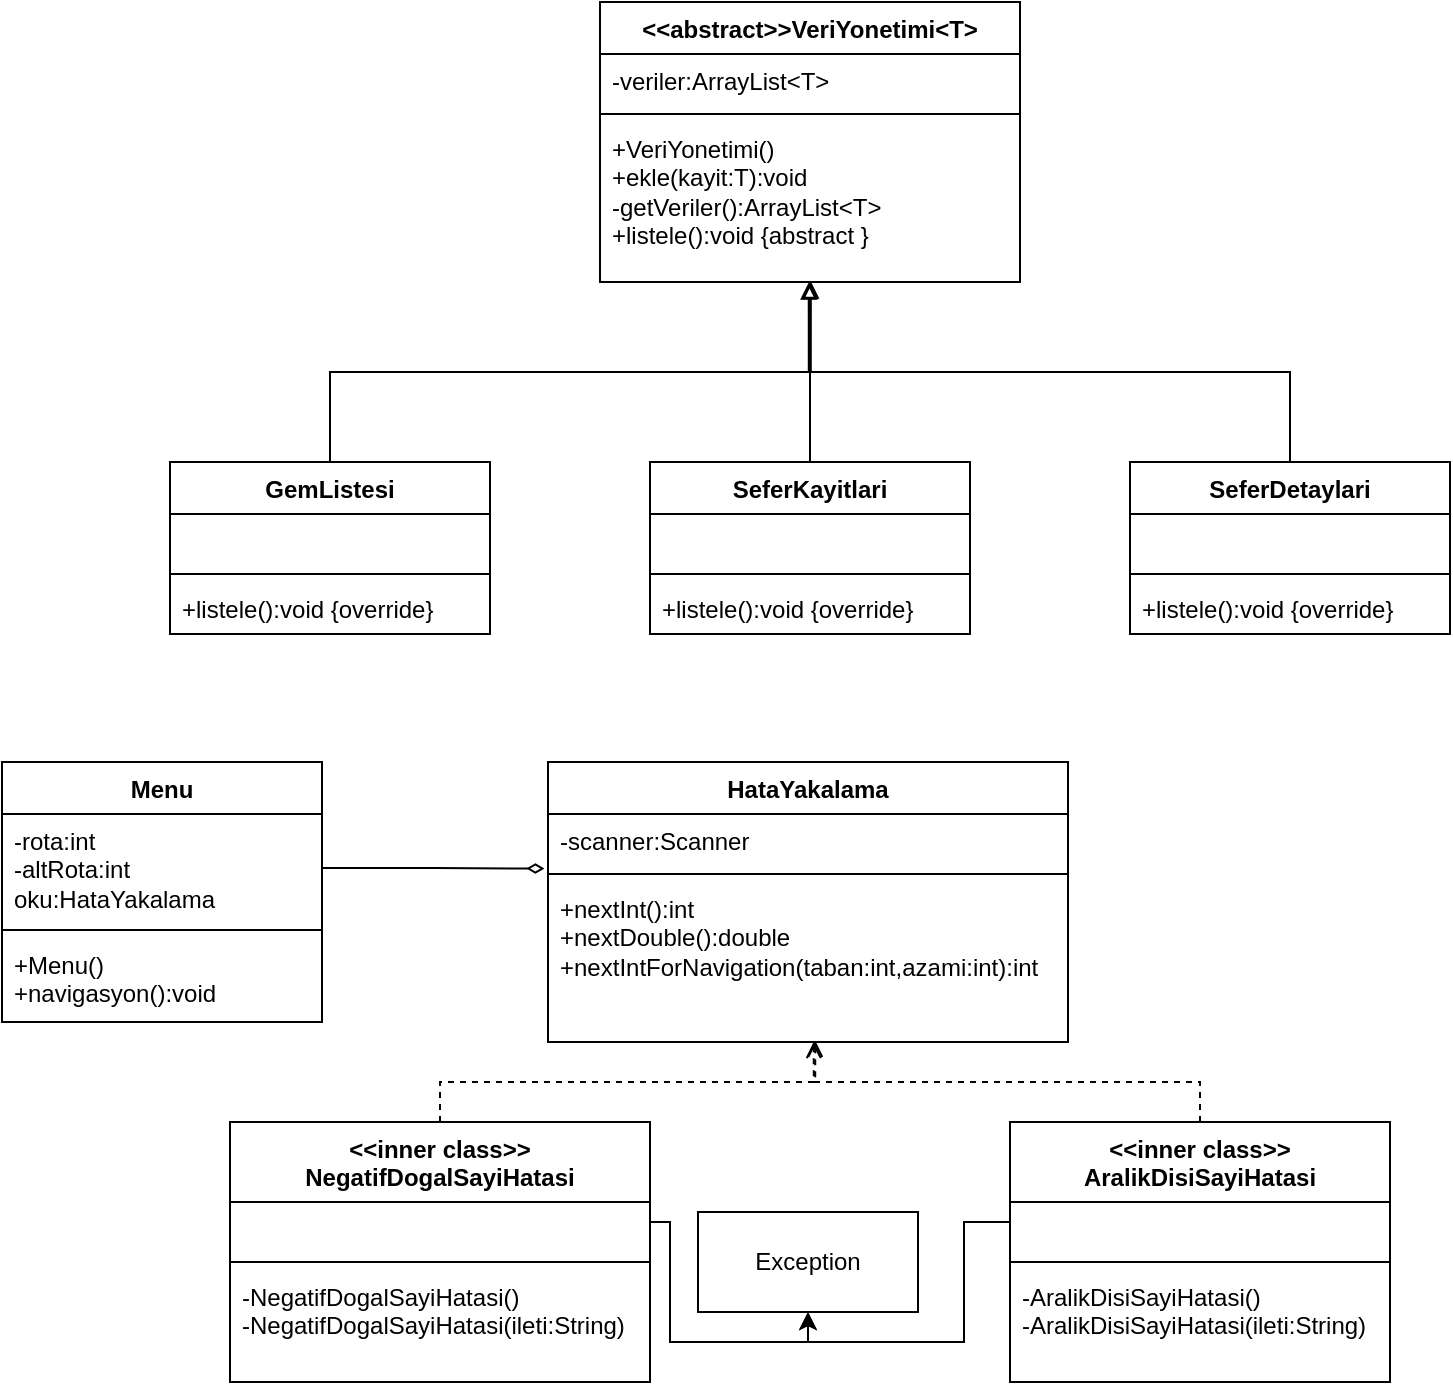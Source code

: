 <mxfile version="22.1.22" type="embed">
  <diagram name="Sayfa -1" id="8FEUg1hPgHObqFrD2J73">
    <mxGraphModel dx="512" dy="536" grid="1" gridSize="10" guides="1" tooltips="1" connect="1" arrows="1" fold="1" page="1" pageScale="1" pageWidth="827" pageHeight="1169" math="0" shadow="0">
      <root>
        <mxCell id="0" />
        <mxCell id="1" parent="0" />
        <mxCell id="QCwB58eIYd8fjo29DVfC-64" value="" style="group" parent="1" vertex="1" connectable="0">
          <mxGeometry x="94" y="10" width="640" height="316" as="geometry" />
        </mxCell>
        <mxCell id="QCwB58eIYd8fjo29DVfC-5" value="&lt;div&gt;&amp;lt;&amp;lt;abstract&amp;gt;&amp;gt;&lt;span style=&quot;background-color: initial;&quot;&gt;VeriYonetimi&amp;lt;T&amp;gt;&lt;/span&gt;&lt;/div&gt;" style="swimlane;fontStyle=1;align=center;verticalAlign=top;childLayout=stackLayout;horizontal=1;startSize=26;horizontalStack=0;resizeParent=1;resizeParentMax=0;resizeLast=0;collapsible=1;marginBottom=0;whiteSpace=wrap;html=1;" parent="QCwB58eIYd8fjo29DVfC-64" vertex="1">
          <mxGeometry x="215" width="210" height="140" as="geometry">
            <mxRectangle x="220" y="20" width="130" height="30" as="alternateBounds" />
          </mxGeometry>
        </mxCell>
        <mxCell id="QCwB58eIYd8fjo29DVfC-6" value="-veriler:ArrayList&amp;lt;T&amp;gt;&lt;div&gt;&lt;br&gt;&lt;/div&gt;" style="text;strokeColor=none;fillColor=none;align=left;verticalAlign=top;spacingLeft=4;spacingRight=4;overflow=hidden;rotatable=0;points=[[0,0.5],[1,0.5]];portConstraint=eastwest;whiteSpace=wrap;html=1;" parent="QCwB58eIYd8fjo29DVfC-5" vertex="1">
          <mxGeometry y="26" width="210" height="26" as="geometry" />
        </mxCell>
        <mxCell id="QCwB58eIYd8fjo29DVfC-7" value="" style="line;strokeWidth=1;fillColor=none;align=left;verticalAlign=middle;spacingTop=-1;spacingLeft=3;spacingRight=3;rotatable=0;labelPosition=right;points=[];portConstraint=eastwest;strokeColor=inherit;" parent="QCwB58eIYd8fjo29DVfC-5" vertex="1">
          <mxGeometry y="52" width="210" height="8" as="geometry" />
        </mxCell>
        <mxCell id="QCwB58eIYd8fjo29DVfC-8" value="&lt;div&gt;+VeriYonetimi()&lt;/div&gt;&lt;div&gt;+ekle(kayit:T):void&lt;/div&gt;&lt;div&gt;-getVeriler():ArrayList&amp;lt;T&amp;gt;&lt;/div&gt;+listele():void {abstract }" style="text;strokeColor=none;fillColor=none;align=left;verticalAlign=top;spacingLeft=4;spacingRight=4;overflow=hidden;rotatable=0;points=[[0,0.5],[1,0.5]];portConstraint=eastwest;whiteSpace=wrap;html=1;" parent="QCwB58eIYd8fjo29DVfC-5" vertex="1">
          <mxGeometry y="60" width="210" height="80" as="geometry" />
        </mxCell>
        <mxCell id="QCwB58eIYd8fjo29DVfC-21" value="" style="group" parent="QCwB58eIYd8fjo29DVfC-64" vertex="1" connectable="0">
          <mxGeometry y="230" width="640" height="86" as="geometry" />
        </mxCell>
        <mxCell id="QCwB58eIYd8fjo29DVfC-9" value="GemListesi" style="swimlane;fontStyle=1;align=center;verticalAlign=top;childLayout=stackLayout;horizontal=1;startSize=26;horizontalStack=0;resizeParent=1;resizeParentMax=0;resizeLast=0;collapsible=1;marginBottom=0;whiteSpace=wrap;html=1;" parent="QCwB58eIYd8fjo29DVfC-21" vertex="1">
          <mxGeometry width="160" height="86" as="geometry" />
        </mxCell>
        <mxCell id="QCwB58eIYd8fjo29DVfC-10" value="&amp;nbsp;" style="text;strokeColor=none;fillColor=none;align=left;verticalAlign=top;spacingLeft=4;spacingRight=4;overflow=hidden;rotatable=0;points=[[0,0.5],[1,0.5]];portConstraint=eastwest;whiteSpace=wrap;html=1;" parent="QCwB58eIYd8fjo29DVfC-9" vertex="1">
          <mxGeometry y="26" width="160" height="26" as="geometry" />
        </mxCell>
        <mxCell id="QCwB58eIYd8fjo29DVfC-11" value="" style="line;strokeWidth=1;fillColor=none;align=left;verticalAlign=middle;spacingTop=-1;spacingLeft=3;spacingRight=3;rotatable=0;labelPosition=right;points=[];portConstraint=eastwest;strokeColor=inherit;" parent="QCwB58eIYd8fjo29DVfC-9" vertex="1">
          <mxGeometry y="52" width="160" height="8" as="geometry" />
        </mxCell>
        <mxCell id="QCwB58eIYd8fjo29DVfC-12" value="+listele():void {override}" style="text;strokeColor=none;fillColor=none;align=left;verticalAlign=top;spacingLeft=4;spacingRight=4;overflow=hidden;rotatable=0;points=[[0,0.5],[1,0.5]];portConstraint=eastwest;whiteSpace=wrap;html=1;" parent="QCwB58eIYd8fjo29DVfC-9" vertex="1">
          <mxGeometry y="60" width="160" height="26" as="geometry" />
        </mxCell>
        <mxCell id="QCwB58eIYd8fjo29DVfC-13" value="SeferKayitlari" style="swimlane;fontStyle=1;align=center;verticalAlign=top;childLayout=stackLayout;horizontal=1;startSize=26;horizontalStack=0;resizeParent=1;resizeParentMax=0;resizeLast=0;collapsible=1;marginBottom=0;whiteSpace=wrap;html=1;" parent="QCwB58eIYd8fjo29DVfC-21" vertex="1">
          <mxGeometry x="240" width="160" height="86" as="geometry" />
        </mxCell>
        <mxCell id="QCwB58eIYd8fjo29DVfC-14" value="&amp;nbsp;" style="text;strokeColor=none;fillColor=none;align=left;verticalAlign=top;spacingLeft=4;spacingRight=4;overflow=hidden;rotatable=0;points=[[0,0.5],[1,0.5]];portConstraint=eastwest;whiteSpace=wrap;html=1;" parent="QCwB58eIYd8fjo29DVfC-13" vertex="1">
          <mxGeometry y="26" width="160" height="26" as="geometry" />
        </mxCell>
        <mxCell id="QCwB58eIYd8fjo29DVfC-15" value="" style="line;strokeWidth=1;fillColor=none;align=left;verticalAlign=middle;spacingTop=-1;spacingLeft=3;spacingRight=3;rotatable=0;labelPosition=right;points=[];portConstraint=eastwest;strokeColor=inherit;" parent="QCwB58eIYd8fjo29DVfC-13" vertex="1">
          <mxGeometry y="52" width="160" height="8" as="geometry" />
        </mxCell>
        <mxCell id="QCwB58eIYd8fjo29DVfC-16" value="+listele():void {override}" style="text;strokeColor=none;fillColor=none;align=left;verticalAlign=top;spacingLeft=4;spacingRight=4;overflow=hidden;rotatable=0;points=[[0,0.5],[1,0.5]];portConstraint=eastwest;whiteSpace=wrap;html=1;" parent="QCwB58eIYd8fjo29DVfC-13" vertex="1">
          <mxGeometry y="60" width="160" height="26" as="geometry" />
        </mxCell>
        <mxCell id="QCwB58eIYd8fjo29DVfC-17" value="SeferDetaylari" style="swimlane;fontStyle=1;align=center;verticalAlign=top;childLayout=stackLayout;horizontal=1;startSize=26;horizontalStack=0;resizeParent=1;resizeParentMax=0;resizeLast=0;collapsible=1;marginBottom=0;whiteSpace=wrap;html=1;" parent="QCwB58eIYd8fjo29DVfC-21" vertex="1">
          <mxGeometry x="480" width="160" height="86" as="geometry" />
        </mxCell>
        <mxCell id="QCwB58eIYd8fjo29DVfC-18" value="&amp;nbsp;" style="text;strokeColor=none;fillColor=none;align=left;verticalAlign=top;spacingLeft=4;spacingRight=4;overflow=hidden;rotatable=0;points=[[0,0.5],[1,0.5]];portConstraint=eastwest;whiteSpace=wrap;html=1;" parent="QCwB58eIYd8fjo29DVfC-17" vertex="1">
          <mxGeometry y="26" width="160" height="26" as="geometry" />
        </mxCell>
        <mxCell id="QCwB58eIYd8fjo29DVfC-19" value="" style="line;strokeWidth=1;fillColor=none;align=left;verticalAlign=middle;spacingTop=-1;spacingLeft=3;spacingRight=3;rotatable=0;labelPosition=right;points=[];portConstraint=eastwest;strokeColor=inherit;" parent="QCwB58eIYd8fjo29DVfC-17" vertex="1">
          <mxGeometry y="52" width="160" height="8" as="geometry" />
        </mxCell>
        <mxCell id="QCwB58eIYd8fjo29DVfC-20" value="+listele():void {override}" style="text;strokeColor=none;fillColor=none;align=left;verticalAlign=top;spacingLeft=4;spacingRight=4;overflow=hidden;rotatable=0;points=[[0,0.5],[1,0.5]];portConstraint=eastwest;whiteSpace=wrap;html=1;" parent="QCwB58eIYd8fjo29DVfC-17" vertex="1">
          <mxGeometry y="60" width="160" height="26" as="geometry" />
        </mxCell>
        <mxCell id="QCwB58eIYd8fjo29DVfC-24" style="rounded=0;orthogonalLoop=1;jettySize=auto;html=1;entryX=0.5;entryY=1;entryDx=0;entryDy=0;entryPerimeter=0;endArrow=block;endFill=0;edgeStyle=orthogonalEdgeStyle;" parent="QCwB58eIYd8fjo29DVfC-64" source="QCwB58eIYd8fjo29DVfC-13" target="QCwB58eIYd8fjo29DVfC-8" edge="1">
          <mxGeometry relative="1" as="geometry" />
        </mxCell>
        <mxCell id="QCwB58eIYd8fjo29DVfC-27" style="rounded=0;orthogonalLoop=1;jettySize=auto;html=1;entryX=0.497;entryY=1.003;entryDx=0;entryDy=0;entryPerimeter=0;endArrow=block;endFill=0;edgeStyle=orthogonalEdgeStyle;" parent="QCwB58eIYd8fjo29DVfC-64" source="QCwB58eIYd8fjo29DVfC-9" target="QCwB58eIYd8fjo29DVfC-8" edge="1">
          <mxGeometry relative="1" as="geometry" />
        </mxCell>
        <mxCell id="QCwB58eIYd8fjo29DVfC-28" style="rounded=0;orthogonalLoop=1;jettySize=auto;html=1;entryX=0.502;entryY=0.997;entryDx=0;entryDy=0;entryPerimeter=0;endArrow=block;endFill=0;edgeStyle=orthogonalEdgeStyle;" parent="QCwB58eIYd8fjo29DVfC-64" source="QCwB58eIYd8fjo29DVfC-17" target="QCwB58eIYd8fjo29DVfC-8" edge="1">
          <mxGeometry relative="1" as="geometry" />
        </mxCell>
        <mxCell id="QCwB58eIYd8fjo29DVfC-65" value="" style="group" parent="1" vertex="1" connectable="0">
          <mxGeometry x="124" y="390" width="580" height="310" as="geometry" />
        </mxCell>
        <mxCell id="QCwB58eIYd8fjo29DVfC-34" value="HataYakalama" style="swimlane;fontStyle=1;align=center;verticalAlign=top;childLayout=stackLayout;horizontal=1;startSize=26;horizontalStack=0;resizeParent=1;resizeParentMax=0;resizeLast=0;collapsible=1;marginBottom=0;whiteSpace=wrap;html=1;" parent="QCwB58eIYd8fjo29DVfC-65" vertex="1">
          <mxGeometry x="159" width="260" height="140" as="geometry" />
        </mxCell>
        <mxCell id="QCwB58eIYd8fjo29DVfC-35" value="-scanner:Scanner" style="text;strokeColor=none;fillColor=none;align=left;verticalAlign=top;spacingLeft=4;spacingRight=4;overflow=hidden;rotatable=0;points=[[0,0.5],[1,0.5]];portConstraint=eastwest;whiteSpace=wrap;html=1;" parent="QCwB58eIYd8fjo29DVfC-34" vertex="1">
          <mxGeometry y="26" width="260" height="26" as="geometry" />
        </mxCell>
        <mxCell id="QCwB58eIYd8fjo29DVfC-36" value="" style="line;strokeWidth=1;fillColor=none;align=left;verticalAlign=middle;spacingTop=-1;spacingLeft=3;spacingRight=3;rotatable=0;labelPosition=right;points=[];portConstraint=eastwest;strokeColor=inherit;" parent="QCwB58eIYd8fjo29DVfC-34" vertex="1">
          <mxGeometry y="52" width="260" height="8" as="geometry" />
        </mxCell>
        <mxCell id="QCwB58eIYd8fjo29DVfC-37" value="+nextInt():int&lt;div&gt;+nextDouble():double&lt;/div&gt;&lt;div&gt;+nextIntForNavigation(taban:int,azami:int):int&lt;/div&gt;" style="text;strokeColor=none;fillColor=none;align=left;verticalAlign=top;spacingLeft=4;spacingRight=4;overflow=hidden;rotatable=0;points=[[0,0.5],[1,0.5]];portConstraint=eastwest;whiteSpace=wrap;html=1;" parent="QCwB58eIYd8fjo29DVfC-34" vertex="1">
          <mxGeometry y="60" width="260" height="80" as="geometry" />
        </mxCell>
        <mxCell id="QCwB58eIYd8fjo29DVfC-49" value="Exception" style="html=1;whiteSpace=wrap;" parent="QCwB58eIYd8fjo29DVfC-65" vertex="1">
          <mxGeometry x="234" y="225" width="110" height="50" as="geometry" />
        </mxCell>
        <mxCell id="QCwB58eIYd8fjo29DVfC-50" value="&amp;lt;&amp;lt;inner class&amp;gt;&amp;gt;&lt;div&gt;NegatifDogalSayiHatasi&lt;/div&gt;" style="swimlane;fontStyle=1;align=center;verticalAlign=top;childLayout=stackLayout;horizontal=1;startSize=40;horizontalStack=0;resizeParent=1;resizeParentMax=0;resizeLast=0;collapsible=1;marginBottom=0;whiteSpace=wrap;html=1;" parent="QCwB58eIYd8fjo29DVfC-65" vertex="1">
          <mxGeometry y="180" width="210" height="130" as="geometry" />
        </mxCell>
        <mxCell id="QCwB58eIYd8fjo29DVfC-51" value="&amp;nbsp;" style="text;strokeColor=none;fillColor=none;align=left;verticalAlign=top;spacingLeft=4;spacingRight=4;overflow=hidden;rotatable=0;points=[[0,0.5],[1,0.5]];portConstraint=eastwest;whiteSpace=wrap;html=1;" parent="QCwB58eIYd8fjo29DVfC-50" vertex="1">
          <mxGeometry y="40" width="210" height="26" as="geometry" />
        </mxCell>
        <mxCell id="QCwB58eIYd8fjo29DVfC-52" value="" style="line;strokeWidth=1;fillColor=none;align=left;verticalAlign=middle;spacingTop=-1;spacingLeft=3;spacingRight=3;rotatable=0;labelPosition=right;points=[];portConstraint=eastwest;strokeColor=inherit;" parent="QCwB58eIYd8fjo29DVfC-50" vertex="1">
          <mxGeometry y="66" width="210" height="8" as="geometry" />
        </mxCell>
        <mxCell id="QCwB58eIYd8fjo29DVfC-53" value="-NegatifDogalSayiHatasi()&lt;div&gt;-NegatifDogalSayiHatasi(ileti:String)&lt;/div&gt;" style="text;strokeColor=none;fillColor=none;align=left;verticalAlign=top;spacingLeft=4;spacingRight=4;overflow=hidden;rotatable=0;points=[[0,0.5],[1,0.5]];portConstraint=eastwest;whiteSpace=wrap;html=1;" parent="QCwB58eIYd8fjo29DVfC-50" vertex="1">
          <mxGeometry y="74" width="210" height="56" as="geometry" />
        </mxCell>
        <mxCell id="QCwB58eIYd8fjo29DVfC-63" style="edgeStyle=orthogonalEdgeStyle;rounded=0;orthogonalLoop=1;jettySize=auto;html=1;entryX=0.5;entryY=1;entryDx=0;entryDy=0;" parent="QCwB58eIYd8fjo29DVfC-65" source="QCwB58eIYd8fjo29DVfC-54" target="QCwB58eIYd8fjo29DVfC-49" edge="1">
          <mxGeometry relative="1" as="geometry">
            <Array as="points">
              <mxPoint x="367" y="230" />
              <mxPoint x="367" y="290" />
              <mxPoint x="289" y="290" />
            </Array>
          </mxGeometry>
        </mxCell>
        <mxCell id="QCwB58eIYd8fjo29DVfC-54" value="&amp;lt;&amp;lt;inner class&amp;gt;&amp;gt;&lt;div&gt;AralikDisiSayiHatasi&lt;/div&gt;" style="swimlane;fontStyle=1;align=center;verticalAlign=top;childLayout=stackLayout;horizontal=1;startSize=40;horizontalStack=0;resizeParent=1;resizeParentMax=0;resizeLast=0;collapsible=1;marginBottom=0;whiteSpace=wrap;html=1;" parent="QCwB58eIYd8fjo29DVfC-65" vertex="1">
          <mxGeometry x="390" y="180" width="190" height="130" as="geometry" />
        </mxCell>
        <mxCell id="QCwB58eIYd8fjo29DVfC-55" value="&amp;nbsp;" style="text;strokeColor=none;fillColor=none;align=left;verticalAlign=top;spacingLeft=4;spacingRight=4;overflow=hidden;rotatable=0;points=[[0,0.5],[1,0.5]];portConstraint=eastwest;whiteSpace=wrap;html=1;" parent="QCwB58eIYd8fjo29DVfC-54" vertex="1">
          <mxGeometry y="40" width="190" height="26" as="geometry" />
        </mxCell>
        <mxCell id="QCwB58eIYd8fjo29DVfC-56" value="" style="line;strokeWidth=1;fillColor=none;align=left;verticalAlign=middle;spacingTop=-1;spacingLeft=3;spacingRight=3;rotatable=0;labelPosition=right;points=[];portConstraint=eastwest;strokeColor=inherit;" parent="QCwB58eIYd8fjo29DVfC-54" vertex="1">
          <mxGeometry y="66" width="190" height="8" as="geometry" />
        </mxCell>
        <mxCell id="QCwB58eIYd8fjo29DVfC-57" value="-AralikDisiSayiHatasi()&lt;div&gt;-AralikDisiSayiHatasi(ileti:String)&lt;div&gt;&lt;br&gt;&lt;/div&gt;&lt;/div&gt;" style="text;strokeColor=none;fillColor=none;align=left;verticalAlign=top;spacingLeft=4;spacingRight=4;overflow=hidden;rotatable=0;points=[[0,0.5],[1,0.5]];portConstraint=eastwest;whiteSpace=wrap;html=1;" parent="QCwB58eIYd8fjo29DVfC-54" vertex="1">
          <mxGeometry y="74" width="190" height="56" as="geometry" />
        </mxCell>
        <mxCell id="QCwB58eIYd8fjo29DVfC-60" style="edgeStyle=orthogonalEdgeStyle;rounded=0;orthogonalLoop=1;jettySize=auto;html=1;entryX=0.514;entryY=0.992;entryDx=0;entryDy=0;entryPerimeter=0;dashed=1;endArrow=open;endFill=0;" parent="QCwB58eIYd8fjo29DVfC-65" source="QCwB58eIYd8fjo29DVfC-50" target="QCwB58eIYd8fjo29DVfC-37" edge="1">
          <mxGeometry relative="1" as="geometry" />
        </mxCell>
        <mxCell id="QCwB58eIYd8fjo29DVfC-61" style="edgeStyle=orthogonalEdgeStyle;rounded=0;orthogonalLoop=1;jettySize=auto;html=1;entryX=0.511;entryY=0.999;entryDx=0;entryDy=0;entryPerimeter=0;dashed=1;endArrow=open;endFill=0;" parent="QCwB58eIYd8fjo29DVfC-65" source="QCwB58eIYd8fjo29DVfC-54" target="QCwB58eIYd8fjo29DVfC-37" edge="1">
          <mxGeometry relative="1" as="geometry" />
        </mxCell>
        <mxCell id="QCwB58eIYd8fjo29DVfC-62" style="edgeStyle=orthogonalEdgeStyle;rounded=0;orthogonalLoop=1;jettySize=auto;html=1;entryX=0.5;entryY=1;entryDx=0;entryDy=0;" parent="QCwB58eIYd8fjo29DVfC-65" source="QCwB58eIYd8fjo29DVfC-51" target="QCwB58eIYd8fjo29DVfC-49" edge="1">
          <mxGeometry relative="1" as="geometry">
            <Array as="points">
              <mxPoint x="220" y="230" />
              <mxPoint x="220" y="290" />
              <mxPoint x="289" y="290" />
            </Array>
          </mxGeometry>
        </mxCell>
        <mxCell id="QCwB58eIYd8fjo29DVfC-70" value="Menu" style="swimlane;fontStyle=1;align=center;verticalAlign=top;childLayout=stackLayout;horizontal=1;startSize=26;horizontalStack=0;resizeParent=1;resizeParentMax=0;resizeLast=0;collapsible=1;marginBottom=0;whiteSpace=wrap;html=1;" parent="1" vertex="1">
          <mxGeometry x="10" y="390" width="160" height="130" as="geometry" />
        </mxCell>
        <mxCell id="QCwB58eIYd8fjo29DVfC-71" value="&lt;div&gt;-rota:int&lt;/div&gt;&lt;div&gt;-altRota:int&lt;/div&gt;oku:HataYakalama&lt;div&gt;&lt;br&gt;&lt;/div&gt;" style="text;strokeColor=none;fillColor=none;align=left;verticalAlign=top;spacingLeft=4;spacingRight=4;overflow=hidden;rotatable=0;points=[[0,0.5],[1,0.5]];portConstraint=eastwest;whiteSpace=wrap;html=1;" parent="QCwB58eIYd8fjo29DVfC-70" vertex="1">
          <mxGeometry y="26" width="160" height="54" as="geometry" />
        </mxCell>
        <mxCell id="QCwB58eIYd8fjo29DVfC-72" value="" style="line;strokeWidth=1;fillColor=none;align=left;verticalAlign=middle;spacingTop=-1;spacingLeft=3;spacingRight=3;rotatable=0;labelPosition=right;points=[];portConstraint=eastwest;strokeColor=inherit;" parent="QCwB58eIYd8fjo29DVfC-70" vertex="1">
          <mxGeometry y="80" width="160" height="8" as="geometry" />
        </mxCell>
        <mxCell id="QCwB58eIYd8fjo29DVfC-73" value="+Menu()&lt;div&gt;+navigasyon():void&lt;/div&gt;" style="text;strokeColor=none;fillColor=none;align=left;verticalAlign=top;spacingLeft=4;spacingRight=4;overflow=hidden;rotatable=0;points=[[0,0.5],[1,0.5]];portConstraint=eastwest;whiteSpace=wrap;html=1;" parent="QCwB58eIYd8fjo29DVfC-70" vertex="1">
          <mxGeometry y="88" width="160" height="42" as="geometry" />
        </mxCell>
        <mxCell id="QCwB58eIYd8fjo29DVfC-75" style="edgeStyle=orthogonalEdgeStyle;rounded=0;orthogonalLoop=1;jettySize=auto;html=1;entryX=-0.007;entryY=1.05;entryDx=0;entryDy=0;entryPerimeter=0;endArrow=diamondThin;endFill=0;strokeWidth=1;" parent="1" source="QCwB58eIYd8fjo29DVfC-71" target="QCwB58eIYd8fjo29DVfC-35" edge="1">
          <mxGeometry relative="1" as="geometry" />
        </mxCell>
      </root>
    </mxGraphModel>
  </diagram>
</mxfile>
